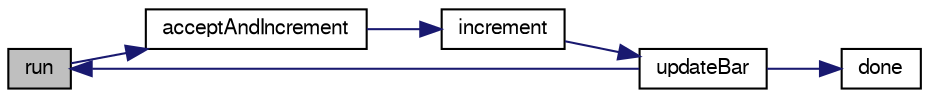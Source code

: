 digraph "run"
{
 // LATEX_PDF_SIZE
  edge [fontname="FreeSans",fontsize="10",labelfontname="FreeSans",labelfontsize="10"];
  node [fontname="FreeSans",fontsize="10",shape=record];
  rankdir="LR";
  Node28 [label="run",height=0.2,width=0.4,color="black", fillcolor="grey75", style="filled", fontcolor="black",tooltip="Loop over accepting connections and updating."];
  Node28 -> Node29 [color="midnightblue",fontsize="10",style="solid",fontname="FreeSans"];
  Node29 [label="acceptAndIncrement",height=0.2,width=0.4,color="black", fillcolor="white", style="filled",URL="$class_parfor_progress_monitor_1_1_prog_server.html#a10b53f040e74de858999f6010878c036",tooltip="If there's a connection - accept and then disconnect; increment our count."];
  Node29 -> Node30 [color="midnightblue",fontsize="10",style="solid",fontname="FreeSans"];
  Node30 [label="increment",height=0.2,width=0.4,color="black", fillcolor="white", style="filled",URL="$class_parfor_progress_monitor_1_1_prog_server.html#aa26c3d3c6c423915c88815088e4ca9eb",tooltip="Provide public access to this for pool-close PARFORs."];
  Node30 -> Node31 [color="midnightblue",fontsize="10",style="solid",fontname="FreeSans"];
  Node31 [label="updateBar",height=0.2,width=0.4,color="black", fillcolor="white", style="filled",URL="$class_parfor_progress_monitor_1_1_prog_server.html#a53af36f24a8ebba1e6283fe659e87c35",tooltip="On the EDT, update the progress bar."];
  Node31 -> Node28 [color="midnightblue",fontsize="10",style="solid",fontname="FreeSans"];
  Node31 -> Node32 [color="midnightblue",fontsize="10",style="solid",fontname="FreeSans"];
  Node32 [label="done",height=0.2,width=0.4,color="black", fillcolor="white", style="filled",URL="$class_parfor_progress_monitor_1_1_prog_server.html#ab650651e4cda2869f73100c6fd2c821a",tooltip="Shut it all down."];
}
